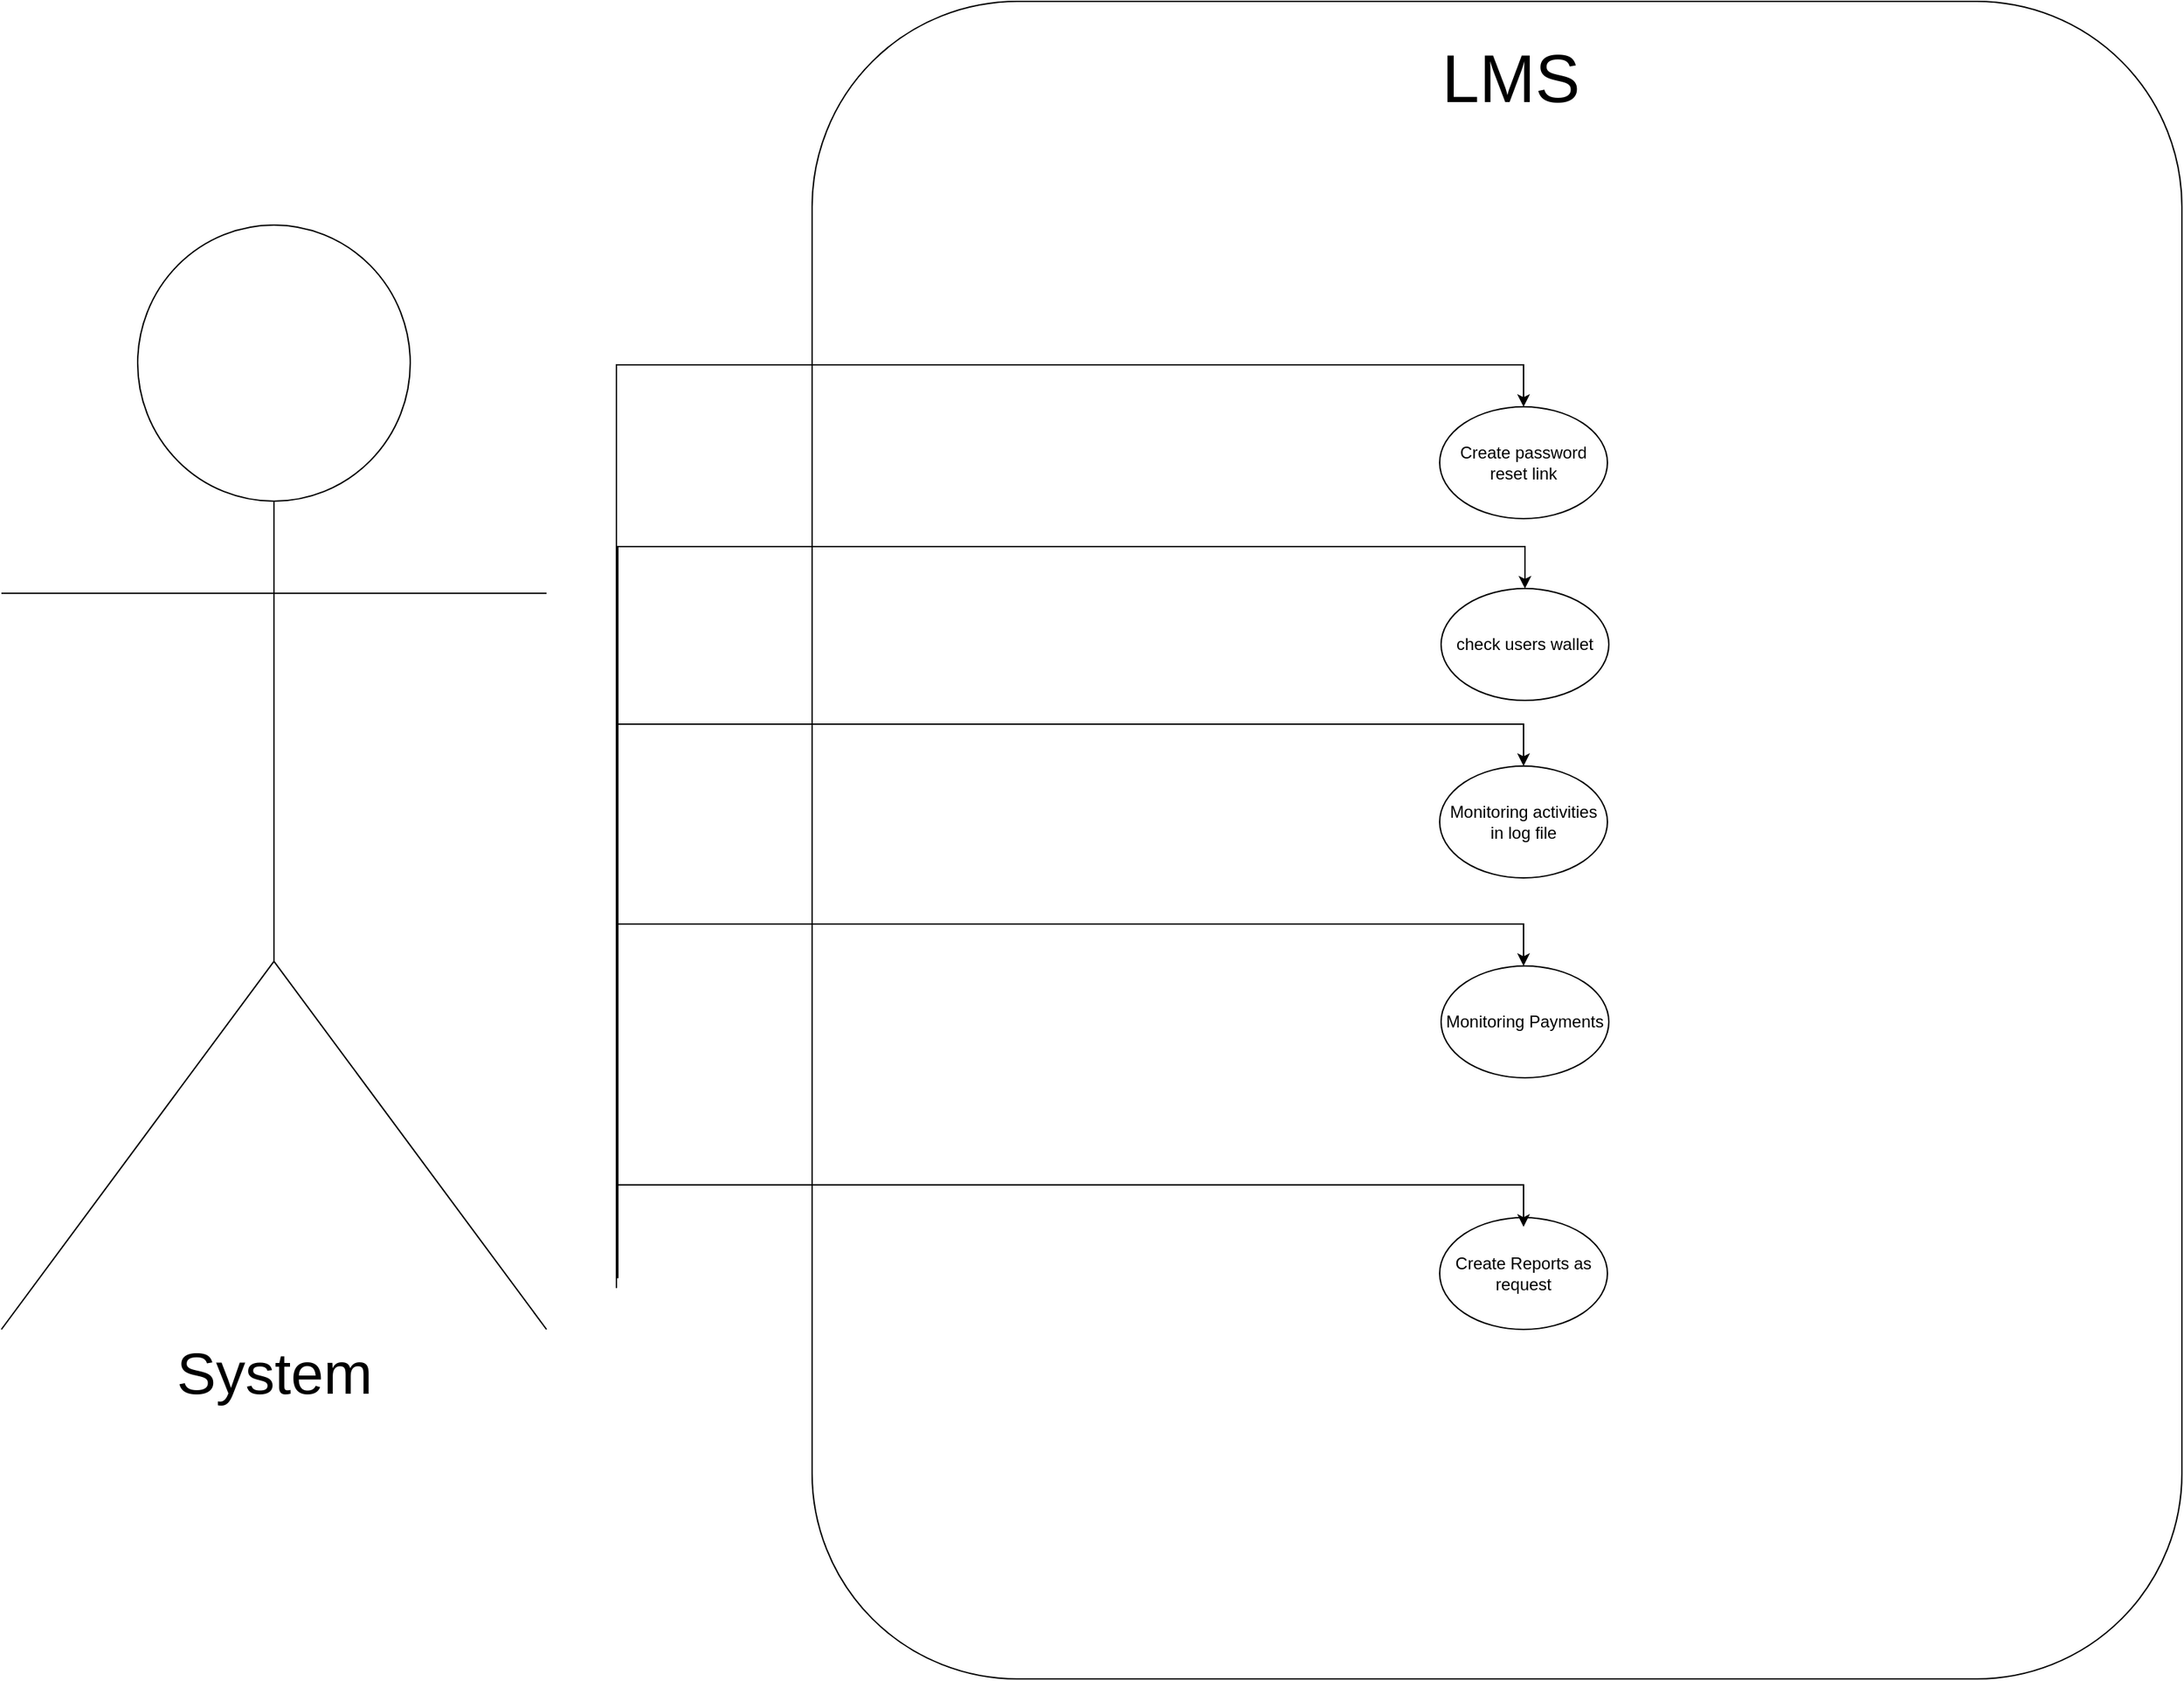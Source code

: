 <mxfile>
    <diagram name="Page-1" id="0jMz_-cW_84kUPNI5Be5">
        <mxGraphModel dx="4313" dy="2683" grid="1" gridSize="10" guides="1" tooltips="1" connect="1" arrows="1" fold="1" page="1" pageScale="1" pageWidth="850" pageHeight="1100" math="0" shadow="0">
            <root>
                <mxCell id="0"/>
                <mxCell id="1" parent="0"/>
                <mxCell id="25" value="" style="rounded=1;whiteSpace=wrap;html=1;" vertex="1" parent="1">
                    <mxGeometry x="-180" y="-430" width="980" height="1200" as="geometry"/>
                </mxCell>
                <mxCell id="rwfCNAX4o9cNVtw4489R-2" value="&lt;font style=&quot;font-size: 42px;&quot;&gt;System&lt;/font&gt;" style="shape=umlActor;verticalLabelPosition=bottom;verticalAlign=top;html=1;outlineConnect=0;fontSize=12;" parent="1" vertex="1">
                    <mxGeometry x="-760" y="-270" width="390" height="790" as="geometry"/>
                </mxCell>
                <mxCell id="rwfCNAX4o9cNVtw4489R-3" value="&lt;font style=&quot;font-size: 48px;&quot;&gt;LMS&lt;/font&gt;" style="text;html=1;align=center;verticalAlign=middle;whiteSpace=wrap;rounded=0;fontSize=12;" parent="1" vertex="1">
                    <mxGeometry x="290" y="-390" width="60" height="30" as="geometry"/>
                </mxCell>
                <mxCell id="rwfCNAX4o9cNVtw4489R-5" value="Monitoring activities in log file" style="ellipse;whiteSpace=wrap;html=1;fontSize=12;" parent="1" vertex="1">
                    <mxGeometry x="269" y="117" width="120" height="80" as="geometry"/>
                </mxCell>
                <mxCell id="rwfCNAX4o9cNVtw4489R-8" value="Monitoring Payments" style="ellipse;whiteSpace=wrap;html=1;fontSize=12;" parent="1" vertex="1">
                    <mxGeometry x="270" y="260" width="120" height="80" as="geometry"/>
                </mxCell>
                <mxCell id="rwfCNAX4o9cNVtw4489R-14" value="Create Reports as request" style="ellipse;whiteSpace=wrap;html=1;fontSize=12;" parent="1" vertex="1">
                    <mxGeometry x="269" y="440" width="120" height="80" as="geometry"/>
                </mxCell>
                <mxCell id="rwfCNAX4o9cNVtw4489R-15" value="check users wallet" style="ellipse;whiteSpace=wrap;html=1;fontSize=12;" parent="1" vertex="1">
                    <mxGeometry x="270" y="-9.94" width="120" height="80" as="geometry"/>
                </mxCell>
                <mxCell id="rwfCNAX4o9cNVtw4489R-59" value="" style="endArrow=classic;html=1;rounded=0;entryX=0.5;entryY=0;entryDx=0;entryDy=0;edgeStyle=orthogonalEdgeStyle;exitX=1;exitY=0.333;exitDx=0;exitDy=0;exitPerimeter=0;fontSize=12;" parent="1" target="rwfCNAX4o9cNVtw4489R-15" edge="1">
                    <mxGeometry width="50" height="50" relative="1" as="geometry">
                        <mxPoint x="-319" y="483.393" as="sourcePoint"/>
                        <mxPoint x="21" y="680.06" as="targetPoint"/>
                        <Array as="points">
                            <mxPoint x="-319" y="-39.94"/>
                            <mxPoint x="330" y="-39.94"/>
                        </Array>
                    </mxGeometry>
                </mxCell>
                <mxCell id="rwfCNAX4o9cNVtw4489R-61" value="" style="endArrow=classic;html=1;rounded=0;entryX=0.5;entryY=0;entryDx=0;entryDy=0;exitX=1;exitY=0.333;exitDx=0;exitDy=0;exitPerimeter=0;edgeStyle=orthogonalEdgeStyle;fontSize=12;" parent="1" target="rwfCNAX4o9cNVtw4489R-5" edge="1">
                    <mxGeometry width="50" height="50" relative="1" as="geometry">
                        <mxPoint x="-320" y="490.333" as="sourcePoint"/>
                        <mxPoint x="175" y="17" as="targetPoint"/>
                        <Array as="points">
                            <mxPoint x="-320" y="87"/>
                            <mxPoint x="329" y="87"/>
                        </Array>
                    </mxGeometry>
                </mxCell>
                <mxCell id="rwfCNAX4o9cNVtw4489R-62" value="" style="endArrow=classic;html=1;rounded=0;entryX=0.5;entryY=0;entryDx=0;entryDy=0;exitX=1;exitY=0.333;exitDx=0;exitDy=0;exitPerimeter=0;edgeStyle=orthogonalEdgeStyle;fontSize=12;" parent="1" edge="1">
                    <mxGeometry width="50" height="50" relative="1" as="geometry">
                        <mxPoint x="-320" y="393.373" as="sourcePoint"/>
                        <mxPoint x="329" y="260.04" as="targetPoint"/>
                        <Array as="points">
                            <mxPoint x="-320" y="230.04"/>
                            <mxPoint x="329" y="230.04"/>
                        </Array>
                    </mxGeometry>
                </mxCell>
                <mxCell id="rwfCNAX4o9cNVtw4489R-63" value="" style="endArrow=classic;html=1;rounded=0;entryX=0.5;entryY=0;entryDx=0;entryDy=0;exitX=1;exitY=0.333;exitDx=0;exitDy=0;exitPerimeter=0;edgeStyle=orthogonalEdgeStyle;fontSize=12;" parent="1" edge="1">
                    <mxGeometry width="50" height="50" relative="1" as="geometry">
                        <mxPoint x="-320" y="340.003" as="sourcePoint"/>
                        <mxPoint x="329" y="446.67" as="targetPoint"/>
                        <Array as="points">
                            <mxPoint x="-320" y="416.67"/>
                            <mxPoint x="329" y="416.67"/>
                        </Array>
                    </mxGeometry>
                </mxCell>
                <mxCell id="2" value="Create password reset link" style="ellipse;whiteSpace=wrap;html=1;fontSize=12;" parent="1" vertex="1">
                    <mxGeometry x="269" y="-140" width="120" height="80" as="geometry"/>
                </mxCell>
                <mxCell id="3" value="" style="endArrow=classic;html=1;rounded=0;entryX=0.5;entryY=0;entryDx=0;entryDy=0;edgeStyle=orthogonalEdgeStyle;exitX=1;exitY=0.333;exitDx=0;exitDy=0;exitPerimeter=0;fontSize=12;" parent="1" edge="1">
                    <mxGeometry width="50" height="50" relative="1" as="geometry">
                        <mxPoint x="-320" y="353.06" as="sourcePoint"/>
                        <mxPoint x="329" y="-139.94" as="targetPoint"/>
                        <Array as="points">
                            <mxPoint x="-320" y="-169.94"/>
                            <mxPoint x="329" y="-169.94"/>
                        </Array>
                    </mxGeometry>
                </mxCell>
            </root>
        </mxGraphModel>
    </diagram>
</mxfile>